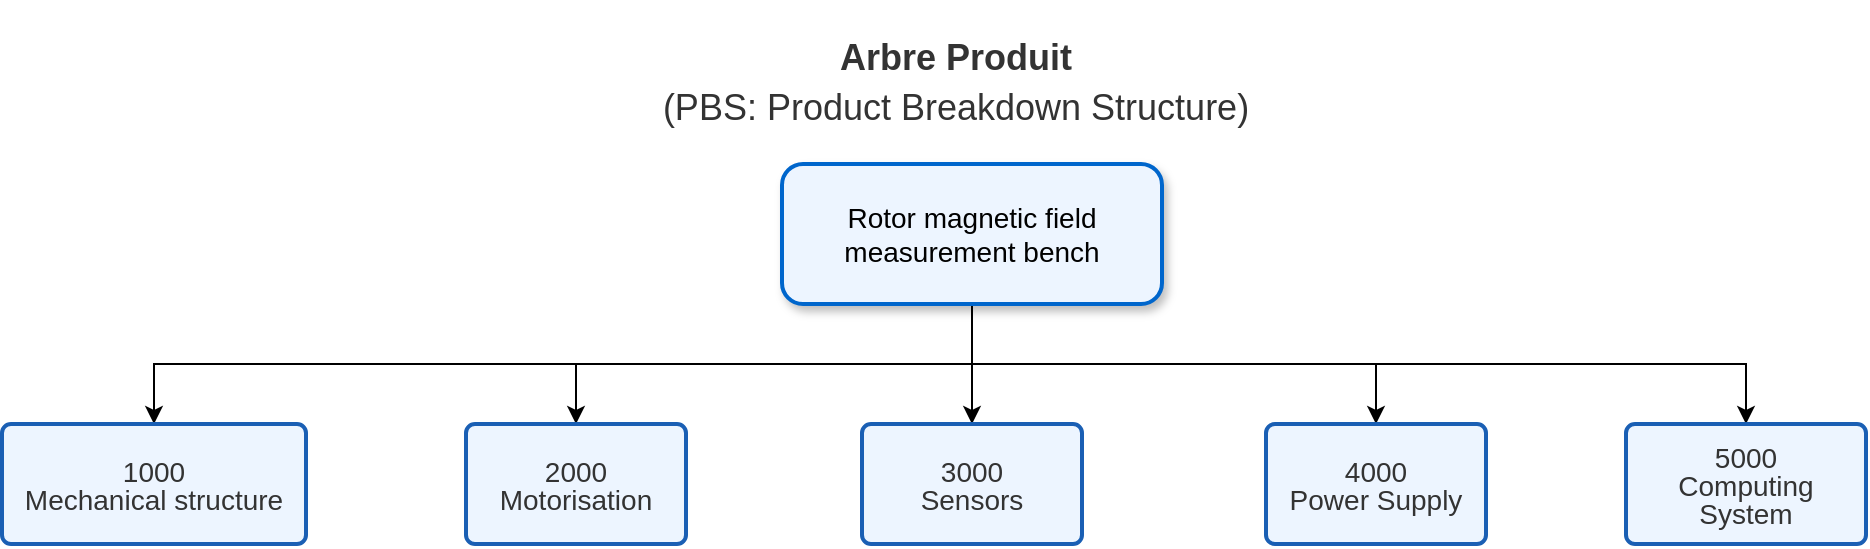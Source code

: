 <mxfile version="24.4.2" type="gitlab">
  <diagram name="Page-1" id="AIUWVVYqq_lwZCqEAJ2z">
    <mxGraphModel dx="2801" dy="1739" grid="0" gridSize="10" guides="1" tooltips="1" connect="1" arrows="1" fold="1" page="1" pageScale="1" pageWidth="827" pageHeight="1169" math="0" shadow="0">
      <root>
        <mxCell id="0" />
        <mxCell id="1" parent="0" />
        <mxCell id="Xu7qltUGkgjGGgz_-p6g-13" style="edgeStyle=orthogonalEdgeStyle;rounded=0;orthogonalLoop=1;jettySize=auto;html=1;exitX=0.5;exitY=1;exitDx=0;exitDy=0;entryX=0.5;entryY=0;entryDx=0;entryDy=0;" edge="1" parent="1" source="Xu7qltUGkgjGGgz_-p6g-1" target="Xu7qltUGkgjGGgz_-p6g-8">
          <mxGeometry relative="1" as="geometry" />
        </mxCell>
        <mxCell id="Xu7qltUGkgjGGgz_-p6g-14" style="edgeStyle=orthogonalEdgeStyle;rounded=0;orthogonalLoop=1;jettySize=auto;html=1;exitX=0.5;exitY=1;exitDx=0;exitDy=0;" edge="1" parent="1" source="Xu7qltUGkgjGGgz_-p6g-1" target="Xu7qltUGkgjGGgz_-p6g-9">
          <mxGeometry relative="1" as="geometry" />
        </mxCell>
        <mxCell id="Xu7qltUGkgjGGgz_-p6g-15" style="edgeStyle=orthogonalEdgeStyle;rounded=0;orthogonalLoop=1;jettySize=auto;html=1;exitX=0.5;exitY=1;exitDx=0;exitDy=0;entryX=0.5;entryY=0;entryDx=0;entryDy=0;" edge="1" parent="1" source="Xu7qltUGkgjGGgz_-p6g-1" target="Xu7qltUGkgjGGgz_-p6g-10">
          <mxGeometry relative="1" as="geometry" />
        </mxCell>
        <mxCell id="Xu7qltUGkgjGGgz_-p6g-16" style="edgeStyle=orthogonalEdgeStyle;rounded=0;orthogonalLoop=1;jettySize=auto;html=1;exitX=0.5;exitY=1;exitDx=0;exitDy=0;entryX=0.5;entryY=0;entryDx=0;entryDy=0;" edge="1" parent="1" source="Xu7qltUGkgjGGgz_-p6g-1" target="Xu7qltUGkgjGGgz_-p6g-12">
          <mxGeometry relative="1" as="geometry" />
        </mxCell>
        <mxCell id="Xu7qltUGkgjGGgz_-p6g-17" style="edgeStyle=orthogonalEdgeStyle;rounded=0;orthogonalLoop=1;jettySize=auto;html=1;exitX=0.5;exitY=1;exitDx=0;exitDy=0;entryX=0.5;entryY=0;entryDx=0;entryDy=0;" edge="1" parent="1" source="Xu7qltUGkgjGGgz_-p6g-1" target="Xu7qltUGkgjGGgz_-p6g-11">
          <mxGeometry relative="1" as="geometry" />
        </mxCell>
        <mxCell id="Xu7qltUGkgjGGgz_-p6g-1" value="Rotor magnetic field&lt;br style=&quot;font-size: 14px;&quot;&gt;measurement bench" style="rounded=1;whiteSpace=wrap;html=1;fillColor=#EDF5FF;strokeColor=#0066CC;strokeWidth=2;glass=0;shadow=1;perimeterSpacing=0;fontSize=14;" vertex="1" parent="1">
          <mxGeometry x="-500" y="-1060" width="190" height="70" as="geometry" />
        </mxCell>
        <mxCell id="Xu7qltUGkgjGGgz_-p6g-5" value="&lt;div style=&quot;display: flex; justify-content: center; text-align: center; align-items: baseline; line-height: 1.25; margin-top: -2px; font-size: 28px;&quot;&gt;&lt;font style=&quot;font-size: 28px;&quot;&gt;&lt;font style=&quot;font-size: 28px;&quot;&gt;&lt;span style=&quot;font-size: 18px;&quot;&gt;&lt;span style=&quot;color: rgb(51, 51, 51); font-weight: bold;&quot;&gt;Arbre Produit &lt;br&gt;&lt;/span&gt;&lt;/span&gt;&lt;/font&gt;&lt;/font&gt;&lt;/div&gt;&lt;div style=&quot;display: flex; justify-content: center; text-align: center; align-items: baseline; line-height: 1.25; margin-top: -2px; font-size: 20px;&quot;&gt;&lt;font style=&quot;font-size: 20px;&quot;&gt;&lt;font size=&quot;1&quot;&gt;&lt;span&gt;&lt;span style=&quot;color: rgb(51, 51, 51);&quot;&gt;&lt;span style=&quot;color: rgb(51, 51, 51); font-size: 18px;&quot;&gt;(PBS: Product Breakdown Structure)&lt;/span&gt;&lt;/span&gt;&lt;/span&gt;&lt;/font&gt;&lt;/font&gt;&lt;/div&gt;" style="html=1;overflow=block;blockSpacing=1;whiteSpace=wrap;fontSize=13;spacing=3.8;strokeOpacity=0;fillOpacity=0;rounded=1;absoluteArcSize=1;arcSize=9;fillColor=#ffffff;strokeWidth=2.3;lucidId=eYRzC2p08GHb;" vertex="1" parent="1">
          <mxGeometry x="-628" y="-1140" width="430" height="70" as="geometry" />
        </mxCell>
        <mxCell id="Xu7qltUGkgjGGgz_-p6g-8" value="&lt;p style=&quot;line-height: 100%; margin-top: 0px; margin-bottom: 0px; font-size: 14px;&quot;&gt;&lt;font style=&quot;font-size: 14px;&quot;&gt;1000 &lt;font style=&quot;font-size: 14px;&quot;&gt;&lt;br&gt;Mechanical structure&lt;br&gt;&lt;/font&gt;&lt;/font&gt;&lt;/p&gt;" style="html=1;overflow=block;blockSpacing=1;whiteSpace=wrap;fontSize=20;fontColor=#333333;align=center;spacing=9;strokeColor=#1a5fb4;strokeOpacity=100;fillOpacity=100;rounded=1;absoluteArcSize=1;arcSize=9;fillColor=#EDF5FF;strokeWidth=2;lucidId=eYRzY_ig3sID;" vertex="1" parent="1">
          <mxGeometry x="-890" y="-930" width="152" height="60" as="geometry" />
        </mxCell>
        <mxCell id="Xu7qltUGkgjGGgz_-p6g-9" value="&lt;p style=&quot;line-height: 100%; margin-top: 0px; margin-bottom: 0px; font-size: 14px;&quot;&gt;&lt;font style=&quot;font-size: 14px;&quot;&gt;2000 &lt;font style=&quot;font-size: 14px;&quot;&gt;&lt;br&gt;Motorisation&lt;br&gt;&lt;/font&gt;&lt;/font&gt;&lt;/p&gt;" style="html=1;overflow=block;blockSpacing=1;whiteSpace=wrap;fontSize=20;fontColor=#333333;align=center;spacing=9;strokeColor=#1a5fb4;strokeOpacity=100;fillOpacity=100;rounded=1;absoluteArcSize=1;arcSize=9;fillColor=#EDF5FF;strokeWidth=2;lucidId=eYRzY_ig3sID;" vertex="1" parent="1">
          <mxGeometry x="-658" y="-930" width="110" height="60" as="geometry" />
        </mxCell>
        <mxCell id="Xu7qltUGkgjGGgz_-p6g-10" value="&lt;p style=&quot;line-height: 100%; margin-top: 0px; margin-bottom: 0px; font-size: 14px;&quot;&gt;&lt;font style=&quot;font-size: 14px;&quot;&gt;3000 &lt;font style=&quot;font-size: 14px;&quot;&gt;&lt;br&gt;Sensors&lt;br&gt;&lt;/font&gt;&lt;/font&gt;&lt;/p&gt;" style="html=1;overflow=block;blockSpacing=1;whiteSpace=wrap;fontSize=20;fontColor=#333333;align=center;spacing=9;strokeColor=#1a5fb4;strokeOpacity=100;fillOpacity=100;rounded=1;absoluteArcSize=1;arcSize=9;fillColor=#EDF5FF;strokeWidth=2;lucidId=eYRzY_ig3sID;" vertex="1" parent="1">
          <mxGeometry x="-460" y="-930" width="110" height="60" as="geometry" />
        </mxCell>
        <mxCell id="Xu7qltUGkgjGGgz_-p6g-11" value="&lt;p style=&quot;line-height: 100%; margin-top: 0px; margin-bottom: 0px; font-size: 14px;&quot;&gt;&lt;font style=&quot;font-size: 14px;&quot;&gt;5000 &lt;font style=&quot;font-size: 14px;&quot;&gt;&lt;br&gt;Computing System&lt;br&gt;&lt;/font&gt;&lt;/font&gt;&lt;/p&gt;" style="html=1;overflow=block;blockSpacing=1;whiteSpace=wrap;fontSize=20;fontColor=#333333;align=center;spacing=9;strokeColor=#1a5fb4;strokeOpacity=100;fillOpacity=100;rounded=1;absoluteArcSize=1;arcSize=9;fillColor=#EDF5FF;strokeWidth=2;lucidId=eYRzY_ig3sID;" vertex="1" parent="1">
          <mxGeometry x="-78" y="-930" width="120" height="60" as="geometry" />
        </mxCell>
        <mxCell id="Xu7qltUGkgjGGgz_-p6g-12" value="&lt;p style=&quot;line-height: 100%; margin-top: 0px; margin-bottom: 0px; font-size: 14px;&quot;&gt;&lt;font style=&quot;font-size: 14px;&quot;&gt;4000 &lt;font style=&quot;font-size: 14px;&quot;&gt;&lt;br&gt;Power Supply&lt;br&gt;&lt;/font&gt;&lt;/font&gt;&lt;/p&gt;" style="html=1;overflow=block;blockSpacing=1;whiteSpace=wrap;fontSize=20;fontColor=#333333;align=center;spacing=9;strokeColor=#1a5fb4;strokeOpacity=100;fillOpacity=100;rounded=1;absoluteArcSize=1;arcSize=9;fillColor=#EDF5FF;strokeWidth=2;lucidId=eYRzY_ig3sID;" vertex="1" parent="1">
          <mxGeometry x="-258" y="-930" width="110" height="60" as="geometry" />
        </mxCell>
      </root>
    </mxGraphModel>
  </diagram>
</mxfile>
